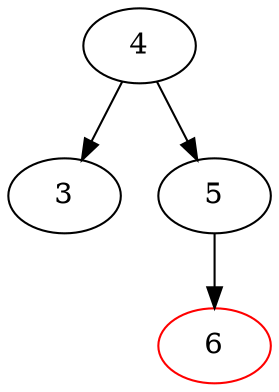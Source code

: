 digraph {
	4 [color=black]
	3 [color=black]
	4 -> 3
	5 [color=black]
	4 -> 5
	6 [color=red]
	5 -> 6
}
